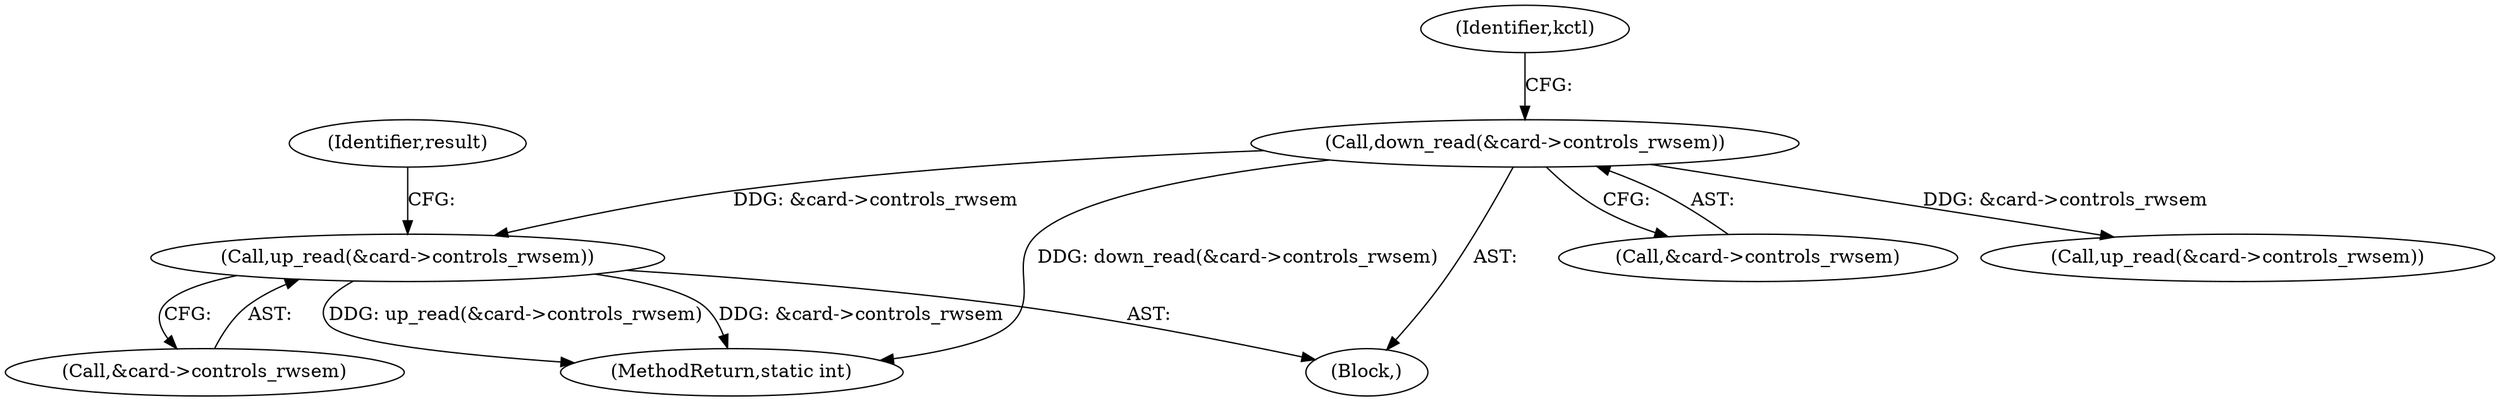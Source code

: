 digraph "0_linux_fd9f26e4eca5d08a27d12c0933fceef76ed9663d_0@API" {
"1000216" [label="(Call,up_read(&card->controls_rwsem))"];
"1000109" [label="(Call,down_read(&card->controls_rwsem))"];
"1000217" [label="(Call,&card->controls_rwsem)"];
"1000223" [label="(MethodReturn,static int)"];
"1000104" [label="(Block,)"];
"1000216" [label="(Call,up_read(&card->controls_rwsem))"];
"1000110" [label="(Call,&card->controls_rwsem)"];
"1000115" [label="(Identifier,kctl)"];
"1000109" [label="(Call,down_read(&card->controls_rwsem))"];
"1000222" [label="(Identifier,result)"];
"1000204" [label="(Call,up_read(&card->controls_rwsem))"];
"1000216" -> "1000104"  [label="AST: "];
"1000216" -> "1000217"  [label="CFG: "];
"1000217" -> "1000216"  [label="AST: "];
"1000222" -> "1000216"  [label="CFG: "];
"1000216" -> "1000223"  [label="DDG: up_read(&card->controls_rwsem)"];
"1000216" -> "1000223"  [label="DDG: &card->controls_rwsem"];
"1000109" -> "1000216"  [label="DDG: &card->controls_rwsem"];
"1000109" -> "1000104"  [label="AST: "];
"1000109" -> "1000110"  [label="CFG: "];
"1000110" -> "1000109"  [label="AST: "];
"1000115" -> "1000109"  [label="CFG: "];
"1000109" -> "1000223"  [label="DDG: down_read(&card->controls_rwsem)"];
"1000109" -> "1000204"  [label="DDG: &card->controls_rwsem"];
}
